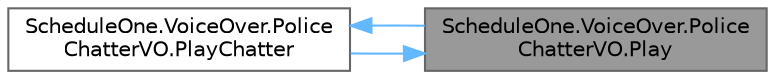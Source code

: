 digraph "ScheduleOne.VoiceOver.PoliceChatterVO.Play"
{
 // LATEX_PDF_SIZE
  bgcolor="transparent";
  edge [fontname=Helvetica,fontsize=10,labelfontname=Helvetica,labelfontsize=10];
  node [fontname=Helvetica,fontsize=10,shape=box,height=0.2,width=0.4];
  rankdir="RL";
  Node1 [id="Node000001",label="ScheduleOne.VoiceOver.Police\lChatterVO.Play",height=0.2,width=0.4,color="gray40", fillcolor="grey60", style="filled", fontcolor="black",tooltip=" "];
  Node1 -> Node2 [id="edge1_Node000001_Node000002",dir="back",color="steelblue1",style="solid",tooltip=" "];
  Node2 [id="Node000002",label="ScheduleOne.VoiceOver.Police\lChatterVO.PlayChatter",height=0.2,width=0.4,color="grey40", fillcolor="white", style="filled",URL="$class_schedule_one_1_1_voice_over_1_1_police_chatter_v_o.html#af16168a287da82813b4b23a2065ab016",tooltip=" "];
  Node2 -> Node1 [id="edge2_Node000002_Node000001",dir="back",color="steelblue1",style="solid",tooltip=" "];
}
